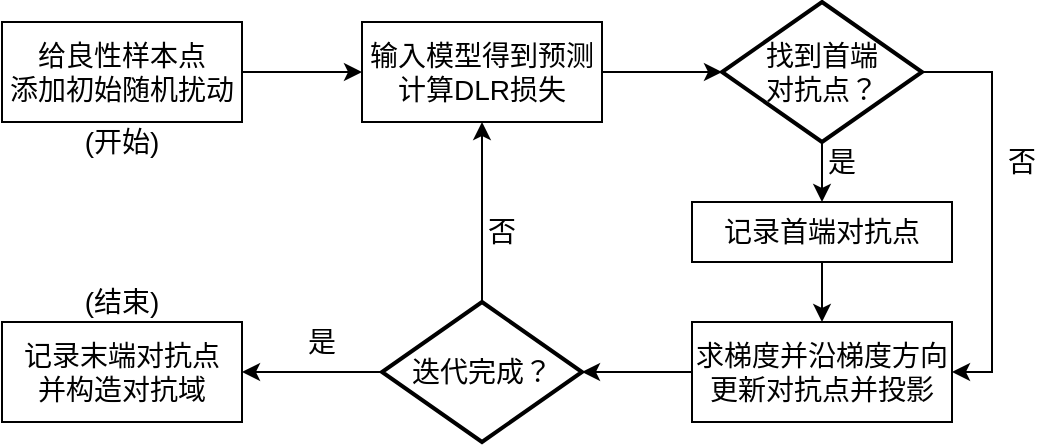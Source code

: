 <mxfile version="21.3.0" type="github">
  <diagram name="第 1 页" id="rcMM6uqmtsIZOEYSC4-f">
    <mxGraphModel dx="928" dy="579" grid="1" gridSize="10" guides="1" tooltips="1" connect="1" arrows="1" fold="1" page="1" pageScale="1" pageWidth="827" pageHeight="1169" math="0" shadow="0">
      <root>
        <mxCell id="0" />
        <mxCell id="1" parent="0" />
        <mxCell id="glxWDRLBS_vmh3QL50GB-7" style="edgeStyle=orthogonalEdgeStyle;rounded=0;orthogonalLoop=1;jettySize=auto;html=1;exitX=1;exitY=0.5;exitDx=0;exitDy=0;entryX=0;entryY=0.5;entryDx=0;entryDy=0;" edge="1" parent="1" source="glxWDRLBS_vmh3QL50GB-1" target="glxWDRLBS_vmh3QL50GB-2">
          <mxGeometry relative="1" as="geometry" />
        </mxCell>
        <mxCell id="glxWDRLBS_vmh3QL50GB-1" value="&lt;font style=&quot;font-size: 14px;&quot;&gt;给良性样本点&lt;br&gt;添加初始随机扰动&lt;br&gt;&lt;/font&gt;" style="rounded=0;whiteSpace=wrap;html=1;" vertex="1" parent="1">
          <mxGeometry x="40" y="80" width="120" height="50" as="geometry" />
        </mxCell>
        <mxCell id="glxWDRLBS_vmh3QL50GB-8" style="edgeStyle=orthogonalEdgeStyle;rounded=0;orthogonalLoop=1;jettySize=auto;html=1;exitX=1;exitY=0.5;exitDx=0;exitDy=0;entryX=0;entryY=0.5;entryDx=0;entryDy=0;entryPerimeter=0;" edge="1" parent="1" source="glxWDRLBS_vmh3QL50GB-2" target="glxWDRLBS_vmh3QL50GB-6">
          <mxGeometry relative="1" as="geometry" />
        </mxCell>
        <mxCell id="glxWDRLBS_vmh3QL50GB-2" value="&lt;font style=&quot;font-size: 14px;&quot;&gt;输入模型得到预测&lt;br&gt;计算DLR损失&lt;br&gt;&lt;/font&gt;" style="rounded=0;whiteSpace=wrap;html=1;" vertex="1" parent="1">
          <mxGeometry x="220" y="80" width="120" height="50" as="geometry" />
        </mxCell>
        <mxCell id="glxWDRLBS_vmh3QL50GB-11" style="edgeStyle=orthogonalEdgeStyle;rounded=0;orthogonalLoop=1;jettySize=auto;html=1;exitX=0;exitY=0.5;exitDx=0;exitDy=0;entryX=1;entryY=0.5;entryDx=0;entryDy=0;entryPerimeter=0;" edge="1" parent="1" source="glxWDRLBS_vmh3QL50GB-4" target="glxWDRLBS_vmh3QL50GB-5">
          <mxGeometry relative="1" as="geometry" />
        </mxCell>
        <mxCell id="glxWDRLBS_vmh3QL50GB-4" value="&lt;font style=&quot;font-size: 14px;&quot;&gt;求梯度并沿梯度方向更新对抗点并投影&lt;/font&gt;" style="rounded=0;whiteSpace=wrap;html=1;" vertex="1" parent="1">
          <mxGeometry x="385" y="230" width="130" height="50" as="geometry" />
        </mxCell>
        <mxCell id="glxWDRLBS_vmh3QL50GB-10" style="edgeStyle=orthogonalEdgeStyle;rounded=0;orthogonalLoop=1;jettySize=auto;html=1;entryX=0.5;entryY=1;entryDx=0;entryDy=0;" edge="1" parent="1" source="glxWDRLBS_vmh3QL50GB-5" target="glxWDRLBS_vmh3QL50GB-2">
          <mxGeometry relative="1" as="geometry" />
        </mxCell>
        <mxCell id="glxWDRLBS_vmh3QL50GB-12" style="edgeStyle=orthogonalEdgeStyle;rounded=0;orthogonalLoop=1;jettySize=auto;html=1;exitX=0;exitY=0.5;exitDx=0;exitDy=0;exitPerimeter=0;" edge="1" parent="1" source="glxWDRLBS_vmh3QL50GB-5">
          <mxGeometry relative="1" as="geometry">
            <mxPoint x="160" y="255" as="targetPoint" />
          </mxGeometry>
        </mxCell>
        <mxCell id="glxWDRLBS_vmh3QL50GB-5" value="&lt;font style=&quot;font-size: 14px;&quot;&gt;迭代完成？&lt;/font&gt;" style="strokeWidth=2;html=1;shape=mxgraph.flowchart.decision;whiteSpace=wrap;" vertex="1" parent="1">
          <mxGeometry x="230" y="220" width="100" height="70" as="geometry" />
        </mxCell>
        <mxCell id="glxWDRLBS_vmh3QL50GB-15" style="edgeStyle=orthogonalEdgeStyle;rounded=0;orthogonalLoop=1;jettySize=auto;html=1;exitX=1;exitY=0.5;exitDx=0;exitDy=0;exitPerimeter=0;entryX=1;entryY=0.5;entryDx=0;entryDy=0;" edge="1" parent="1" source="glxWDRLBS_vmh3QL50GB-6" target="glxWDRLBS_vmh3QL50GB-4">
          <mxGeometry relative="1" as="geometry" />
        </mxCell>
        <mxCell id="glxWDRLBS_vmh3QL50GB-18" style="edgeStyle=orthogonalEdgeStyle;rounded=0;orthogonalLoop=1;jettySize=auto;html=1;exitX=0.5;exitY=1;exitDx=0;exitDy=0;exitPerimeter=0;entryX=0.5;entryY=0;entryDx=0;entryDy=0;" edge="1" parent="1" source="glxWDRLBS_vmh3QL50GB-6" target="glxWDRLBS_vmh3QL50GB-17">
          <mxGeometry relative="1" as="geometry" />
        </mxCell>
        <mxCell id="glxWDRLBS_vmh3QL50GB-6" value="&lt;font style=&quot;font-size: 14px;&quot;&gt;找到首端&lt;br&gt;对抗点？&lt;/font&gt;" style="strokeWidth=2;html=1;shape=mxgraph.flowchart.decision;whiteSpace=wrap;" vertex="1" parent="1">
          <mxGeometry x="400" y="70" width="100" height="70" as="geometry" />
        </mxCell>
        <mxCell id="glxWDRLBS_vmh3QL50GB-14" value="&lt;font style=&quot;font-size: 14px;&quot;&gt;记录末端对抗点&lt;br&gt;并构造对抗域&lt;br&gt;&lt;/font&gt;" style="rounded=0;whiteSpace=wrap;html=1;" vertex="1" parent="1">
          <mxGeometry x="40" y="230" width="120" height="50" as="geometry" />
        </mxCell>
        <mxCell id="glxWDRLBS_vmh3QL50GB-19" style="edgeStyle=orthogonalEdgeStyle;rounded=0;orthogonalLoop=1;jettySize=auto;html=1;exitX=0.5;exitY=1;exitDx=0;exitDy=0;entryX=0.5;entryY=0;entryDx=0;entryDy=0;" edge="1" parent="1" source="glxWDRLBS_vmh3QL50GB-17" target="glxWDRLBS_vmh3QL50GB-4">
          <mxGeometry relative="1" as="geometry" />
        </mxCell>
        <mxCell id="glxWDRLBS_vmh3QL50GB-17" value="&lt;font style=&quot;font-size: 14px;&quot;&gt;记录首端对抗点&lt;/font&gt;" style="rounded=0;whiteSpace=wrap;html=1;" vertex="1" parent="1">
          <mxGeometry x="385" y="170" width="130" height="30" as="geometry" />
        </mxCell>
        <mxCell id="glxWDRLBS_vmh3QL50GB-20" value="&lt;font style=&quot;font-size: 14px;&quot;&gt;是&lt;/font&gt;" style="text;html=1;strokeColor=none;fillColor=none;align=center;verticalAlign=middle;whiteSpace=wrap;rounded=0;" vertex="1" parent="1">
          <mxGeometry x="450" y="140" width="20" height="20" as="geometry" />
        </mxCell>
        <mxCell id="glxWDRLBS_vmh3QL50GB-21" value="&lt;font style=&quot;font-size: 14px;&quot;&gt;否&lt;/font&gt;" style="text;html=1;strokeColor=none;fillColor=none;align=center;verticalAlign=middle;whiteSpace=wrap;rounded=0;" vertex="1" parent="1">
          <mxGeometry x="540" y="140" width="20" height="20" as="geometry" />
        </mxCell>
        <mxCell id="glxWDRLBS_vmh3QL50GB-22" value="&lt;font style=&quot;font-size: 14px;&quot;&gt;否&lt;/font&gt;" style="text;html=1;strokeColor=none;fillColor=none;align=center;verticalAlign=middle;whiteSpace=wrap;rounded=0;" vertex="1" parent="1">
          <mxGeometry x="280" y="175" width="20" height="20" as="geometry" />
        </mxCell>
        <mxCell id="glxWDRLBS_vmh3QL50GB-23" value="&lt;font style=&quot;font-size: 14px;&quot;&gt;是&lt;/font&gt;" style="text;html=1;strokeColor=none;fillColor=none;align=center;verticalAlign=middle;whiteSpace=wrap;rounded=0;" vertex="1" parent="1">
          <mxGeometry x="190" y="230" width="20" height="20" as="geometry" />
        </mxCell>
        <mxCell id="glxWDRLBS_vmh3QL50GB-24" value="&lt;font style=&quot;font-size: 14px;&quot;&gt;(开始)&lt;/font&gt;" style="text;html=1;strokeColor=none;fillColor=none;align=center;verticalAlign=middle;whiteSpace=wrap;rounded=0;" vertex="1" parent="1">
          <mxGeometry x="80" y="130" width="40" height="20" as="geometry" />
        </mxCell>
        <mxCell id="glxWDRLBS_vmh3QL50GB-26" value="&lt;font style=&quot;font-size: 14px;&quot;&gt;(结束)&lt;/font&gt;" style="text;html=1;strokeColor=none;fillColor=none;align=center;verticalAlign=middle;whiteSpace=wrap;rounded=0;" vertex="1" parent="1">
          <mxGeometry x="80" y="210" width="40" height="20" as="geometry" />
        </mxCell>
      </root>
    </mxGraphModel>
  </diagram>
</mxfile>
